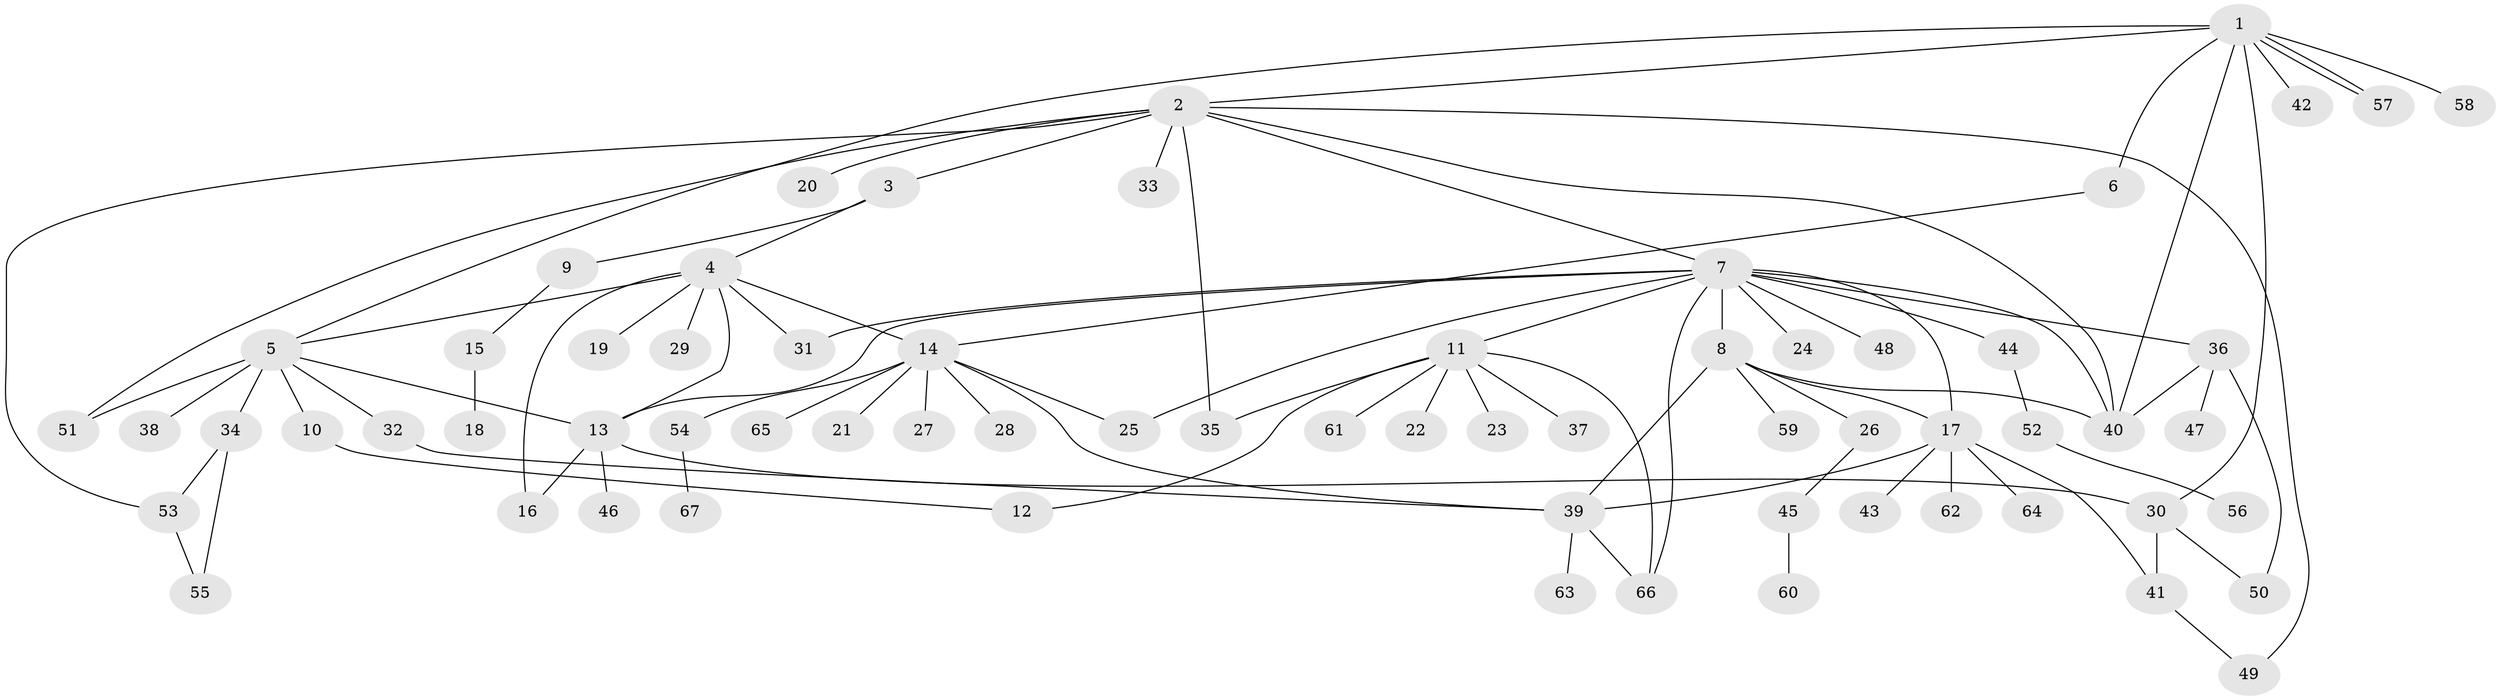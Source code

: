 // coarse degree distribution, {7: 0.02040816326530612, 9: 0.02040816326530612, 3: 0.061224489795918366, 13: 0.02040816326530612, 2: 0.22448979591836735, 17: 0.02040816326530612, 6: 0.061224489795918366, 4: 0.04081632653061224, 8: 0.02040816326530612, 1: 0.4897959183673469, 5: 0.02040816326530612}
// Generated by graph-tools (version 1.1) at 2025/41/03/06/25 10:41:45]
// undirected, 67 vertices, 93 edges
graph export_dot {
graph [start="1"]
  node [color=gray90,style=filled];
  1;
  2;
  3;
  4;
  5;
  6;
  7;
  8;
  9;
  10;
  11;
  12;
  13;
  14;
  15;
  16;
  17;
  18;
  19;
  20;
  21;
  22;
  23;
  24;
  25;
  26;
  27;
  28;
  29;
  30;
  31;
  32;
  33;
  34;
  35;
  36;
  37;
  38;
  39;
  40;
  41;
  42;
  43;
  44;
  45;
  46;
  47;
  48;
  49;
  50;
  51;
  52;
  53;
  54;
  55;
  56;
  57;
  58;
  59;
  60;
  61;
  62;
  63;
  64;
  65;
  66;
  67;
  1 -- 2;
  1 -- 5;
  1 -- 6;
  1 -- 30;
  1 -- 40;
  1 -- 42;
  1 -- 57;
  1 -- 57;
  1 -- 58;
  2 -- 3;
  2 -- 7;
  2 -- 20;
  2 -- 33;
  2 -- 35;
  2 -- 40;
  2 -- 49;
  2 -- 51;
  2 -- 53;
  3 -- 4;
  3 -- 9;
  4 -- 5;
  4 -- 13;
  4 -- 14;
  4 -- 16;
  4 -- 19;
  4 -- 29;
  4 -- 31;
  5 -- 10;
  5 -- 13;
  5 -- 32;
  5 -- 34;
  5 -- 38;
  5 -- 51;
  6 -- 14;
  7 -- 8;
  7 -- 11;
  7 -- 13;
  7 -- 17;
  7 -- 24;
  7 -- 25;
  7 -- 31;
  7 -- 36;
  7 -- 40;
  7 -- 44;
  7 -- 48;
  7 -- 66;
  8 -- 17;
  8 -- 26;
  8 -- 39;
  8 -- 40;
  8 -- 59;
  9 -- 15;
  10 -- 12;
  11 -- 12;
  11 -- 22;
  11 -- 23;
  11 -- 35;
  11 -- 37;
  11 -- 61;
  11 -- 66;
  13 -- 16;
  13 -- 30;
  13 -- 46;
  14 -- 21;
  14 -- 25;
  14 -- 27;
  14 -- 28;
  14 -- 39;
  14 -- 54;
  14 -- 65;
  15 -- 18;
  17 -- 39;
  17 -- 41;
  17 -- 43;
  17 -- 62;
  17 -- 64;
  26 -- 45;
  30 -- 41;
  30 -- 50;
  32 -- 39;
  34 -- 53;
  34 -- 55;
  36 -- 40;
  36 -- 47;
  36 -- 50;
  39 -- 63;
  39 -- 66;
  41 -- 49;
  44 -- 52;
  45 -- 60;
  52 -- 56;
  53 -- 55;
  54 -- 67;
}
